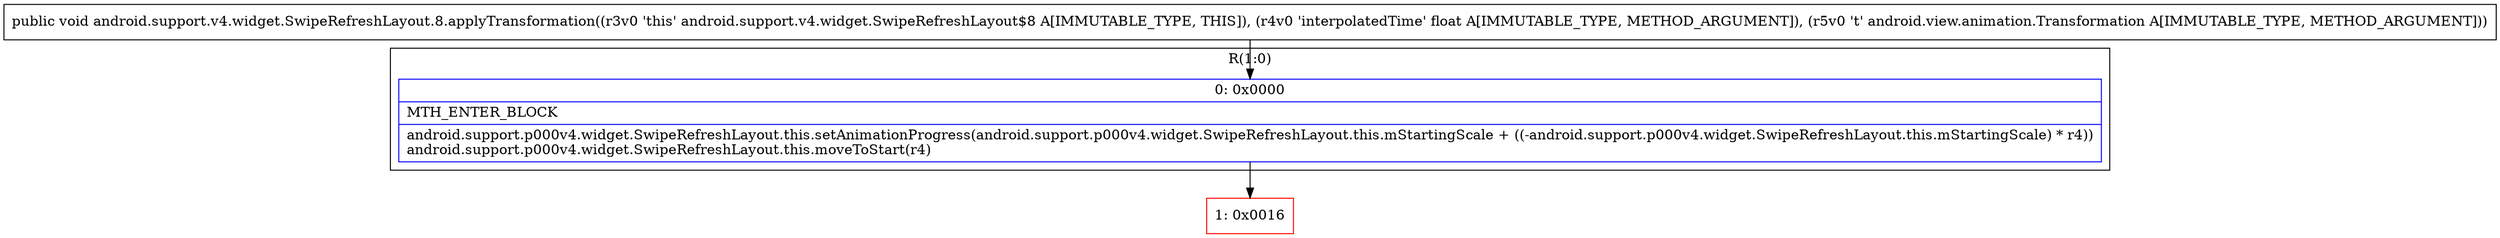 digraph "CFG forandroid.support.v4.widget.SwipeRefreshLayout.8.applyTransformation(FLandroid\/view\/animation\/Transformation;)V" {
subgraph cluster_Region_2085107469 {
label = "R(1:0)";
node [shape=record,color=blue];
Node_0 [shape=record,label="{0\:\ 0x0000|MTH_ENTER_BLOCK\l|android.support.p000v4.widget.SwipeRefreshLayout.this.setAnimationProgress(android.support.p000v4.widget.SwipeRefreshLayout.this.mStartingScale + ((\-android.support.p000v4.widget.SwipeRefreshLayout.this.mStartingScale) * r4))\landroid.support.p000v4.widget.SwipeRefreshLayout.this.moveToStart(r4)\l}"];
}
Node_1 [shape=record,color=red,label="{1\:\ 0x0016}"];
MethodNode[shape=record,label="{public void android.support.v4.widget.SwipeRefreshLayout.8.applyTransformation((r3v0 'this' android.support.v4.widget.SwipeRefreshLayout$8 A[IMMUTABLE_TYPE, THIS]), (r4v0 'interpolatedTime' float A[IMMUTABLE_TYPE, METHOD_ARGUMENT]), (r5v0 't' android.view.animation.Transformation A[IMMUTABLE_TYPE, METHOD_ARGUMENT])) }"];
MethodNode -> Node_0;
Node_0 -> Node_1;
}

